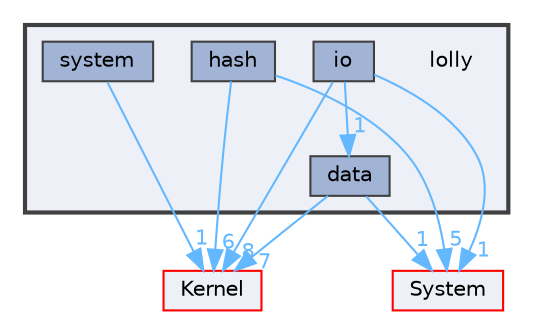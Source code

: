 digraph "lolly"
{
 // LATEX_PDF_SIZE
  bgcolor="transparent";
  edge [fontname=Helvetica,fontsize=10,labelfontname=Helvetica,labelfontsize=10];
  node [fontname=Helvetica,fontsize=10,shape=box,height=0.2,width=0.4];
  compound=true
  subgraph clusterdir_4e4e38b7a3cbd015b31043c806009c51 {
    graph [ bgcolor="#edf0f7", pencolor="grey25", label="", fontname=Helvetica,fontsize=10 style="filled,bold", URL="dir_4e4e38b7a3cbd015b31043c806009c51.html",tooltip=""]
    dir_4e4e38b7a3cbd015b31043c806009c51 [shape=plaintext, label="lolly"];
  dir_7d7415eea8157022d4b7478c2ca2ea49 [label="data", fillcolor="#a2b4d6", color="grey25", style="filled", URL="dir_7d7415eea8157022d4b7478c2ca2ea49.html",tooltip=""];
  dir_777c5b6c15201a7a83c1576ee664a918 [label="hash", fillcolor="#a2b4d6", color="grey25", style="filled", URL="dir_777c5b6c15201a7a83c1576ee664a918.html",tooltip=""];
  dir_5dbbbea8d3d07cb325b7c0e63f9dedfb [label="io", fillcolor="#a2b4d6", color="grey25", style="filled", URL="dir_5dbbbea8d3d07cb325b7c0e63f9dedfb.html",tooltip=""];
  dir_8ba5d07975f70f697a351c2217e28ca6 [label="system", fillcolor="#a2b4d6", color="grey25", style="filled", URL="dir_8ba5d07975f70f697a351c2217e28ca6.html",tooltip=""];
  }
  dir_52bed8acfaac088d5968cb2c84d7645d [label="Kernel", fillcolor="#edf0f7", color="red", style="filled", URL="dir_52bed8acfaac088d5968cb2c84d7645d.html",tooltip=""];
  dir_9af51e3826d4f9e80d9103b2de543e84 [label="System", fillcolor="#edf0f7", color="red", style="filled", URL="dir_9af51e3826d4f9e80d9103b2de543e84.html",tooltip=""];
  dir_7d7415eea8157022d4b7478c2ca2ea49->dir_52bed8acfaac088d5968cb2c84d7645d [headlabel="7", labeldistance=1.5 headhref="dir_000008_000024.html" color="steelblue1" fontcolor="steelblue1"];
  dir_7d7415eea8157022d4b7478c2ca2ea49->dir_9af51e3826d4f9e80d9103b2de543e84 [headlabel="1", labeldistance=1.5 headhref="dir_000008_000038.html" color="steelblue1" fontcolor="steelblue1"];
  dir_777c5b6c15201a7a83c1576ee664a918->dir_52bed8acfaac088d5968cb2c84d7645d [headlabel="6", labeldistance=1.5 headhref="dir_000017_000024.html" color="steelblue1" fontcolor="steelblue1"];
  dir_777c5b6c15201a7a83c1576ee664a918->dir_9af51e3826d4f9e80d9103b2de543e84 [headlabel="5", labeldistance=1.5 headhref="dir_000017_000038.html" color="steelblue1" fontcolor="steelblue1"];
  dir_5dbbbea8d3d07cb325b7c0e63f9dedfb->dir_52bed8acfaac088d5968cb2c84d7645d [headlabel="8", labeldistance=1.5 headhref="dir_000019_000024.html" color="steelblue1" fontcolor="steelblue1"];
  dir_5dbbbea8d3d07cb325b7c0e63f9dedfb->dir_7d7415eea8157022d4b7478c2ca2ea49 [headlabel="1", labeldistance=1.5 headhref="dir_000019_000008.html" color="steelblue1" fontcolor="steelblue1"];
  dir_5dbbbea8d3d07cb325b7c0e63f9dedfb->dir_9af51e3826d4f9e80d9103b2de543e84 [headlabel="1", labeldistance=1.5 headhref="dir_000019_000038.html" color="steelblue1" fontcolor="steelblue1"];
  dir_8ba5d07975f70f697a351c2217e28ca6->dir_52bed8acfaac088d5968cb2c84d7645d [headlabel="1", labeldistance=1.5 headhref="dir_000037_000024.html" color="steelblue1" fontcolor="steelblue1"];
}
